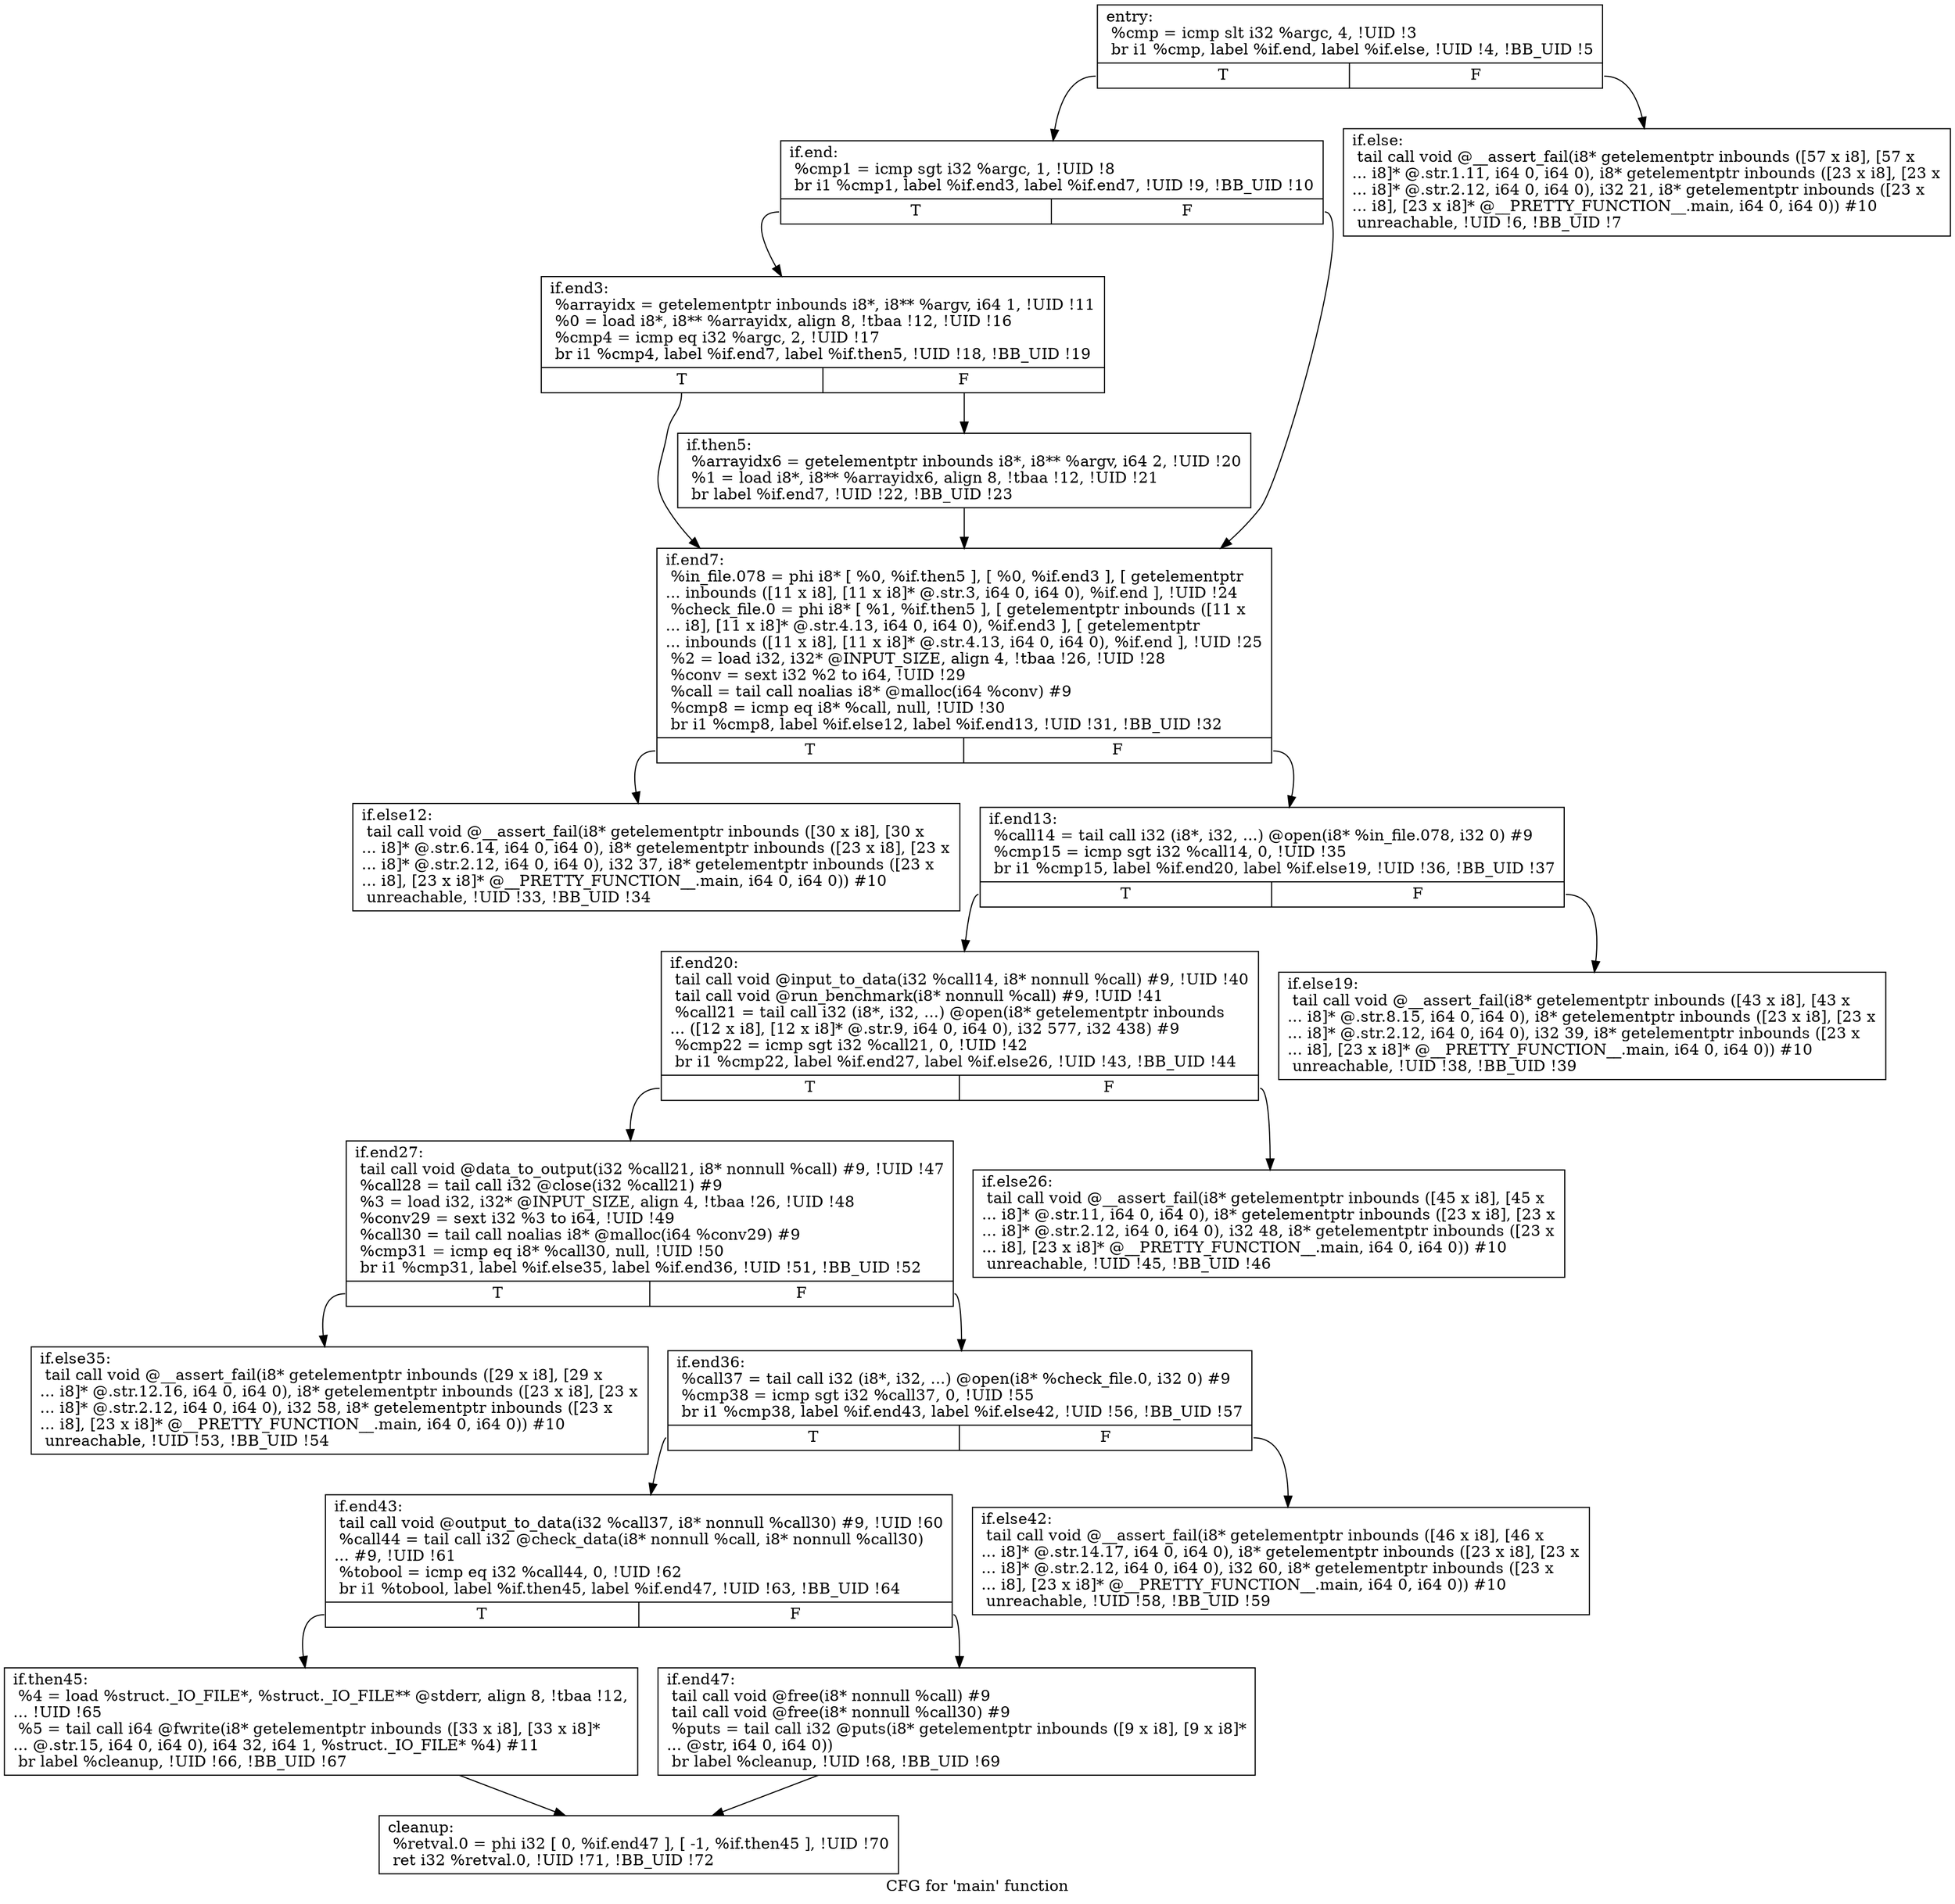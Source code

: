 digraph "CFG for 'main' function" {
	label="CFG for 'main' function";

	Node0x55f0144b1540 [shape=record,label="{entry:\l  %cmp = icmp slt i32 %argc, 4, !UID !3\l  br i1 %cmp, label %if.end, label %if.else, !UID !4, !BB_UID !5\l|{<s0>T|<s1>F}}"];
	Node0x55f0144b1540:s0 -> Node0x55f0144b1ce0;
	Node0x55f0144b1540:s1 -> Node0x55f0144b1c90;
	Node0x55f0144b1c90 [shape=record,label="{if.else:                                          \l  tail call void @__assert_fail(i8* getelementptr inbounds ([57 x i8], [57 x\l... i8]* @.str.1.11, i64 0, i64 0), i8* getelementptr inbounds ([23 x i8], [23 x\l... i8]* @.str.2.12, i64 0, i64 0), i32 21, i8* getelementptr inbounds ([23 x\l... i8], [23 x i8]* @__PRETTY_FUNCTION__.main, i64 0, i64 0)) #10\l  unreachable, !UID !6, !BB_UID !7\l}"];
	Node0x55f0144b1ce0 [shape=record,label="{if.end:                                           \l  %cmp1 = icmp sgt i32 %argc, 1, !UID !8\l  br i1 %cmp1, label %if.end3, label %if.end7, !UID !9, !BB_UID !10\l|{<s0>T|<s1>F}}"];
	Node0x55f0144b1ce0:s0 -> Node0x55f0144b1d30;
	Node0x55f0144b1ce0:s1 -> Node0x55f0144b1dd0;
	Node0x55f0144b1d30 [shape=record,label="{if.end3:                                          \l  %arrayidx = getelementptr inbounds i8*, i8** %argv, i64 1, !UID !11\l  %0 = load i8*, i8** %arrayidx, align 8, !tbaa !12, !UID !16\l  %cmp4 = icmp eq i32 %argc, 2, !UID !17\l  br i1 %cmp4, label %if.end7, label %if.then5, !UID !18, !BB_UID !19\l|{<s0>T|<s1>F}}"];
	Node0x55f0144b1d30:s0 -> Node0x55f0144b1dd0;
	Node0x55f0144b1d30:s1 -> Node0x55f0144b1d80;
	Node0x55f0144b1d80 [shape=record,label="{if.then5:                                         \l  %arrayidx6 = getelementptr inbounds i8*, i8** %argv, i64 2, !UID !20\l  %1 = load i8*, i8** %arrayidx6, align 8, !tbaa !12, !UID !21\l  br label %if.end7, !UID !22, !BB_UID !23\l}"];
	Node0x55f0144b1d80 -> Node0x55f0144b1dd0;
	Node0x55f0144b1dd0 [shape=record,label="{if.end7:                                          \l  %in_file.078 = phi i8* [ %0, %if.then5 ], [ %0, %if.end3 ], [ getelementptr\l... inbounds ([11 x i8], [11 x i8]* @.str.3, i64 0, i64 0), %if.end ], !UID !24\l  %check_file.0 = phi i8* [ %1, %if.then5 ], [ getelementptr inbounds ([11 x\l... i8], [11 x i8]* @.str.4.13, i64 0, i64 0), %if.end3 ], [ getelementptr\l... inbounds ([11 x i8], [11 x i8]* @.str.4.13, i64 0, i64 0), %if.end ], !UID !25\l  %2 = load i32, i32* @INPUT_SIZE, align 4, !tbaa !26, !UID !28\l  %conv = sext i32 %2 to i64, !UID !29\l  %call = tail call noalias i8* @malloc(i64 %conv) #9\l  %cmp8 = icmp eq i8* %call, null, !UID !30\l  br i1 %cmp8, label %if.else12, label %if.end13, !UID !31, !BB_UID !32\l|{<s0>T|<s1>F}}"];
	Node0x55f0144b1dd0:s0 -> Node0x55f0144b1e20;
	Node0x55f0144b1dd0:s1 -> Node0x55f0144b1e70;
	Node0x55f0144b1e20 [shape=record,label="{if.else12:                                        \l  tail call void @__assert_fail(i8* getelementptr inbounds ([30 x i8], [30 x\l... i8]* @.str.6.14, i64 0, i64 0), i8* getelementptr inbounds ([23 x i8], [23 x\l... i8]* @.str.2.12, i64 0, i64 0), i32 37, i8* getelementptr inbounds ([23 x\l... i8], [23 x i8]* @__PRETTY_FUNCTION__.main, i64 0, i64 0)) #10\l  unreachable, !UID !33, !BB_UID !34\l}"];
	Node0x55f0144b1e70 [shape=record,label="{if.end13:                                         \l  %call14 = tail call i32 (i8*, i32, ...) @open(i8* %in_file.078, i32 0) #9\l  %cmp15 = icmp sgt i32 %call14, 0, !UID !35\l  br i1 %cmp15, label %if.end20, label %if.else19, !UID !36, !BB_UID !37\l|{<s0>T|<s1>F}}"];
	Node0x55f0144b1e70:s0 -> Node0x55f0144b1f10;
	Node0x55f0144b1e70:s1 -> Node0x55f0144b1ec0;
	Node0x55f0144b1ec0 [shape=record,label="{if.else19:                                        \l  tail call void @__assert_fail(i8* getelementptr inbounds ([43 x i8], [43 x\l... i8]* @.str.8.15, i64 0, i64 0), i8* getelementptr inbounds ([23 x i8], [23 x\l... i8]* @.str.2.12, i64 0, i64 0), i32 39, i8* getelementptr inbounds ([23 x\l... i8], [23 x i8]* @__PRETTY_FUNCTION__.main, i64 0, i64 0)) #10\l  unreachable, !UID !38, !BB_UID !39\l}"];
	Node0x55f0144b1f10 [shape=record,label="{if.end20:                                         \l  tail call void @input_to_data(i32 %call14, i8* nonnull %call) #9, !UID !40\l  tail call void @run_benchmark(i8* nonnull %call) #9, !UID !41\l  %call21 = tail call i32 (i8*, i32, ...) @open(i8* getelementptr inbounds\l... ([12 x i8], [12 x i8]* @.str.9, i64 0, i64 0), i32 577, i32 438) #9\l  %cmp22 = icmp sgt i32 %call21, 0, !UID !42\l  br i1 %cmp22, label %if.end27, label %if.else26, !UID !43, !BB_UID !44\l|{<s0>T|<s1>F}}"];
	Node0x55f0144b1f10:s0 -> Node0x55f0144b1fb0;
	Node0x55f0144b1f10:s1 -> Node0x55f0144b1f60;
	Node0x55f0144b1f60 [shape=record,label="{if.else26:                                        \l  tail call void @__assert_fail(i8* getelementptr inbounds ([45 x i8], [45 x\l... i8]* @.str.11, i64 0, i64 0), i8* getelementptr inbounds ([23 x i8], [23 x\l... i8]* @.str.2.12, i64 0, i64 0), i32 48, i8* getelementptr inbounds ([23 x\l... i8], [23 x i8]* @__PRETTY_FUNCTION__.main, i64 0, i64 0)) #10\l  unreachable, !UID !45, !BB_UID !46\l}"];
	Node0x55f0144b1fb0 [shape=record,label="{if.end27:                                         \l  tail call void @data_to_output(i32 %call21, i8* nonnull %call) #9, !UID !47\l  %call28 = tail call i32 @close(i32 %call21) #9\l  %3 = load i32, i32* @INPUT_SIZE, align 4, !tbaa !26, !UID !48\l  %conv29 = sext i32 %3 to i64, !UID !49\l  %call30 = tail call noalias i8* @malloc(i64 %conv29) #9\l  %cmp31 = icmp eq i8* %call30, null, !UID !50\l  br i1 %cmp31, label %if.else35, label %if.end36, !UID !51, !BB_UID !52\l|{<s0>T|<s1>F}}"];
	Node0x55f0144b1fb0:s0 -> Node0x55f0144b2000;
	Node0x55f0144b1fb0:s1 -> Node0x55f0144b2050;
	Node0x55f0144b2000 [shape=record,label="{if.else35:                                        \l  tail call void @__assert_fail(i8* getelementptr inbounds ([29 x i8], [29 x\l... i8]* @.str.12.16, i64 0, i64 0), i8* getelementptr inbounds ([23 x i8], [23 x\l... i8]* @.str.2.12, i64 0, i64 0), i32 58, i8* getelementptr inbounds ([23 x\l... i8], [23 x i8]* @__PRETTY_FUNCTION__.main, i64 0, i64 0)) #10\l  unreachable, !UID !53, !BB_UID !54\l}"];
	Node0x55f0144b2050 [shape=record,label="{if.end36:                                         \l  %call37 = tail call i32 (i8*, i32, ...) @open(i8* %check_file.0, i32 0) #9\l  %cmp38 = icmp sgt i32 %call37, 0, !UID !55\l  br i1 %cmp38, label %if.end43, label %if.else42, !UID !56, !BB_UID !57\l|{<s0>T|<s1>F}}"];
	Node0x55f0144b2050:s0 -> Node0x55f0144b20f0;
	Node0x55f0144b2050:s1 -> Node0x55f0144b20a0;
	Node0x55f0144b20a0 [shape=record,label="{if.else42:                                        \l  tail call void @__assert_fail(i8* getelementptr inbounds ([46 x i8], [46 x\l... i8]* @.str.14.17, i64 0, i64 0), i8* getelementptr inbounds ([23 x i8], [23 x\l... i8]* @.str.2.12, i64 0, i64 0), i32 60, i8* getelementptr inbounds ([23 x\l... i8], [23 x i8]* @__PRETTY_FUNCTION__.main, i64 0, i64 0)) #10\l  unreachable, !UID !58, !BB_UID !59\l}"];
	Node0x55f0144b20f0 [shape=record,label="{if.end43:                                         \l  tail call void @output_to_data(i32 %call37, i8* nonnull %call30) #9, !UID !60\l  %call44 = tail call i32 @check_data(i8* nonnull %call, i8* nonnull %call30)\l... #9, !UID !61\l  %tobool = icmp eq i32 %call44, 0, !UID !62\l  br i1 %tobool, label %if.then45, label %if.end47, !UID !63, !BB_UID !64\l|{<s0>T|<s1>F}}"];
	Node0x55f0144b20f0:s0 -> Node0x55f0144b2140;
	Node0x55f0144b20f0:s1 -> Node0x55f0144b2190;
	Node0x55f0144b2140 [shape=record,label="{if.then45:                                        \l  %4 = load %struct._IO_FILE*, %struct._IO_FILE** @stderr, align 8, !tbaa !12,\l... !UID !65\l  %5 = tail call i64 @fwrite(i8* getelementptr inbounds ([33 x i8], [33 x i8]*\l... @.str.15, i64 0, i64 0), i64 32, i64 1, %struct._IO_FILE* %4) #11\l  br label %cleanup, !UID !66, !BB_UID !67\l}"];
	Node0x55f0144b2140 -> Node0x55f0144b21e0;
	Node0x55f0144b2190 [shape=record,label="{if.end47:                                         \l  tail call void @free(i8* nonnull %call) #9\l  tail call void @free(i8* nonnull %call30) #9\l  %puts = tail call i32 @puts(i8* getelementptr inbounds ([9 x i8], [9 x i8]*\l... @str, i64 0, i64 0))\l  br label %cleanup, !UID !68, !BB_UID !69\l}"];
	Node0x55f0144b2190 -> Node0x55f0144b21e0;
	Node0x55f0144b21e0 [shape=record,label="{cleanup:                                          \l  %retval.0 = phi i32 [ 0, %if.end47 ], [ -1, %if.then45 ], !UID !70\l  ret i32 %retval.0, !UID !71, !BB_UID !72\l}"];
}

